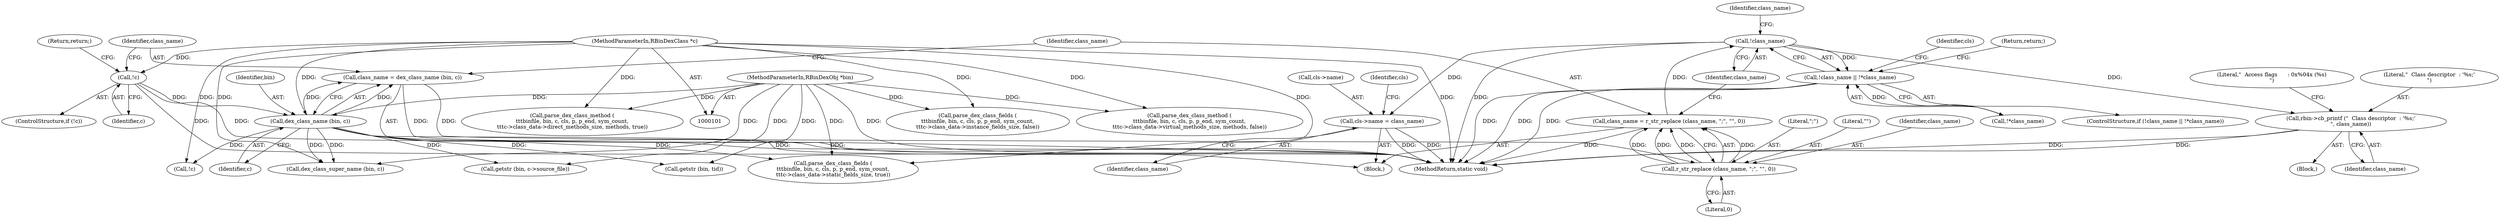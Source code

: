 digraph "0_radare2_1ea23bd6040441a21fbcfba69dce9a01af03f989@pointer" {
"1000138" [label="(Call,!class_name)"];
"1000129" [label="(Call,class_name = r_str_replace (class_name, \";\", \"\", 0))"];
"1000131" [label="(Call,r_str_replace (class_name, \";\", \"\", 0))"];
"1000124" [label="(Call,class_name = dex_class_name (bin, c))"];
"1000126" [label="(Call,dex_class_name (bin, c))"];
"1000103" [label="(MethodParameterIn,RBinDexObj *bin)"];
"1000120" [label="(Call,!c)"];
"1000104" [label="(MethodParameterIn,RBinDexClass *c)"];
"1000137" [label="(Call,!class_name || !*class_name)"];
"1000155" [label="(Call,cls->name = class_name)"];
"1000218" [label="(Call,rbin->cb_printf (\"  Class descriptor  : '%s;'\n\", class_name))"];
"1000139" [label="(Identifier,class_name)"];
"1000126" [label="(Call,dex_class_name (bin, c))"];
"1000355" [label="(Call,!c)"];
"1000597" [label="(MethodReturn,static void)"];
"1000128" [label="(Identifier,c)"];
"1000490" [label="(Call,parse_dex_class_fields (\n\t\t\tbinfile, bin, c, cls, p, p_end, sym_count,\n\t\t\tc->class_data->static_fields_size, true))"];
"1000220" [label="(Identifier,class_name)"];
"1000130" [label="(Identifier,class_name)"];
"1000137" [label="(Call,!class_name || !*class_name)"];
"1000222" [label="(Literal,\"  Access flags      : 0x%04x (%s)\n\")"];
"1000155" [label="(Call,cls->name = class_name)"];
"1000104" [label="(MethodParameterIn,RBinDexClass *c)"];
"1000140" [label="(Call,!*class_name)"];
"1000120" [label="(Call,!c)"];
"1000219" [label="(Literal,\"  Class descriptor  : '%s;'\n\")"];
"1000142" [label="(Identifier,class_name)"];
"1000156" [label="(Call,cls->name)"];
"1000119" [label="(ControlStructure,if (!c))"];
"1000136" [label="(ControlStructure,if (!class_name || !*class_name))"];
"1000138" [label="(Call,!class_name)"];
"1000135" [label="(Literal,0)"];
"1000108" [label="(Block,)"];
"1000575" [label="(Call,getstr (bin, c->source_file))"];
"1000147" [label="(Identifier,cls)"];
"1000124" [label="(Call,class_name = dex_class_name (bin, c))"];
"1000129" [label="(Call,class_name = r_str_replace (class_name, \";\", \"\", 0))"];
"1000511" [label="(Call,parse_dex_class_fields (\n\t\t\tbinfile, bin, c, cls, p, p_end, sym_count,\n\t\t\tc->class_data->instance_fields_size, false))"];
"1000133" [label="(Literal,\";\")"];
"1000217" [label="(Block,)"];
"1000131" [label="(Call,r_str_replace (class_name, \";\", \"\", 0))"];
"1000554" [label="(Call,parse_dex_class_method (\n\t\t\tbinfile, bin, c, cls, p, p_end, sym_count,\n\t\t\tc->class_data->virtual_methods_size, methods, false))"];
"1000159" [label="(Identifier,class_name)"];
"1000125" [label="(Identifier,class_name)"];
"1000127" [label="(Identifier,bin)"];
"1000162" [label="(Identifier,cls)"];
"1000532" [label="(Call,parse_dex_class_method (\n\t\t\tbinfile, bin, c, cls, p, p_end, sym_count,\n\t\t\tc->class_data->direct_methods_size, methods, true))"];
"1000103" [label="(MethodParameterIn,RBinDexObj *bin)"];
"1000233" [label="(Call,dex_class_super_name (bin, c))"];
"1000350" [label="(Call,getstr (bin, tid))"];
"1000134" [label="(Literal,\"\")"];
"1000132" [label="(Identifier,class_name)"];
"1000218" [label="(Call,rbin->cb_printf (\"  Class descriptor  : '%s;'\n\", class_name))"];
"1000121" [label="(Identifier,c)"];
"1000123" [label="(Return,return;)"];
"1000144" [label="(Return,return;)"];
"1000138" -> "1000137"  [label="AST: "];
"1000138" -> "1000139"  [label="CFG: "];
"1000139" -> "1000138"  [label="AST: "];
"1000142" -> "1000138"  [label="CFG: "];
"1000137" -> "1000138"  [label="CFG: "];
"1000138" -> "1000597"  [label="DDG: "];
"1000138" -> "1000137"  [label="DDG: "];
"1000129" -> "1000138"  [label="DDG: "];
"1000138" -> "1000155"  [label="DDG: "];
"1000138" -> "1000218"  [label="DDG: "];
"1000129" -> "1000108"  [label="AST: "];
"1000129" -> "1000131"  [label="CFG: "];
"1000130" -> "1000129"  [label="AST: "];
"1000131" -> "1000129"  [label="AST: "];
"1000139" -> "1000129"  [label="CFG: "];
"1000129" -> "1000597"  [label="DDG: "];
"1000131" -> "1000129"  [label="DDG: "];
"1000131" -> "1000129"  [label="DDG: "];
"1000131" -> "1000129"  [label="DDG: "];
"1000131" -> "1000129"  [label="DDG: "];
"1000131" -> "1000135"  [label="CFG: "];
"1000132" -> "1000131"  [label="AST: "];
"1000133" -> "1000131"  [label="AST: "];
"1000134" -> "1000131"  [label="AST: "];
"1000135" -> "1000131"  [label="AST: "];
"1000124" -> "1000131"  [label="DDG: "];
"1000124" -> "1000108"  [label="AST: "];
"1000124" -> "1000126"  [label="CFG: "];
"1000125" -> "1000124"  [label="AST: "];
"1000126" -> "1000124"  [label="AST: "];
"1000130" -> "1000124"  [label="CFG: "];
"1000124" -> "1000597"  [label="DDG: "];
"1000126" -> "1000124"  [label="DDG: "];
"1000126" -> "1000124"  [label="DDG: "];
"1000126" -> "1000128"  [label="CFG: "];
"1000127" -> "1000126"  [label="AST: "];
"1000128" -> "1000126"  [label="AST: "];
"1000126" -> "1000597"  [label="DDG: "];
"1000126" -> "1000597"  [label="DDG: "];
"1000103" -> "1000126"  [label="DDG: "];
"1000120" -> "1000126"  [label="DDG: "];
"1000104" -> "1000126"  [label="DDG: "];
"1000126" -> "1000233"  [label="DDG: "];
"1000126" -> "1000233"  [label="DDG: "];
"1000126" -> "1000350"  [label="DDG: "];
"1000126" -> "1000355"  [label="DDG: "];
"1000126" -> "1000490"  [label="DDG: "];
"1000126" -> "1000575"  [label="DDG: "];
"1000103" -> "1000101"  [label="AST: "];
"1000103" -> "1000597"  [label="DDG: "];
"1000103" -> "1000233"  [label="DDG: "];
"1000103" -> "1000350"  [label="DDG: "];
"1000103" -> "1000490"  [label="DDG: "];
"1000103" -> "1000511"  [label="DDG: "];
"1000103" -> "1000532"  [label="DDG: "];
"1000103" -> "1000554"  [label="DDG: "];
"1000103" -> "1000575"  [label="DDG: "];
"1000120" -> "1000119"  [label="AST: "];
"1000120" -> "1000121"  [label="CFG: "];
"1000121" -> "1000120"  [label="AST: "];
"1000123" -> "1000120"  [label="CFG: "];
"1000125" -> "1000120"  [label="CFG: "];
"1000120" -> "1000597"  [label="DDG: "];
"1000120" -> "1000597"  [label="DDG: "];
"1000104" -> "1000120"  [label="DDG: "];
"1000104" -> "1000101"  [label="AST: "];
"1000104" -> "1000597"  [label="DDG: "];
"1000104" -> "1000233"  [label="DDG: "];
"1000104" -> "1000355"  [label="DDG: "];
"1000104" -> "1000490"  [label="DDG: "];
"1000104" -> "1000511"  [label="DDG: "];
"1000104" -> "1000532"  [label="DDG: "];
"1000104" -> "1000554"  [label="DDG: "];
"1000137" -> "1000136"  [label="AST: "];
"1000137" -> "1000140"  [label="CFG: "];
"1000140" -> "1000137"  [label="AST: "];
"1000144" -> "1000137"  [label="CFG: "];
"1000147" -> "1000137"  [label="CFG: "];
"1000137" -> "1000597"  [label="DDG: "];
"1000137" -> "1000597"  [label="DDG: "];
"1000137" -> "1000597"  [label="DDG: "];
"1000140" -> "1000137"  [label="DDG: "];
"1000155" -> "1000108"  [label="AST: "];
"1000155" -> "1000159"  [label="CFG: "];
"1000156" -> "1000155"  [label="AST: "];
"1000159" -> "1000155"  [label="AST: "];
"1000162" -> "1000155"  [label="CFG: "];
"1000155" -> "1000597"  [label="DDG: "];
"1000155" -> "1000597"  [label="DDG: "];
"1000218" -> "1000217"  [label="AST: "];
"1000218" -> "1000220"  [label="CFG: "];
"1000219" -> "1000218"  [label="AST: "];
"1000220" -> "1000218"  [label="AST: "];
"1000222" -> "1000218"  [label="CFG: "];
"1000218" -> "1000597"  [label="DDG: "];
"1000218" -> "1000597"  [label="DDG: "];
}
